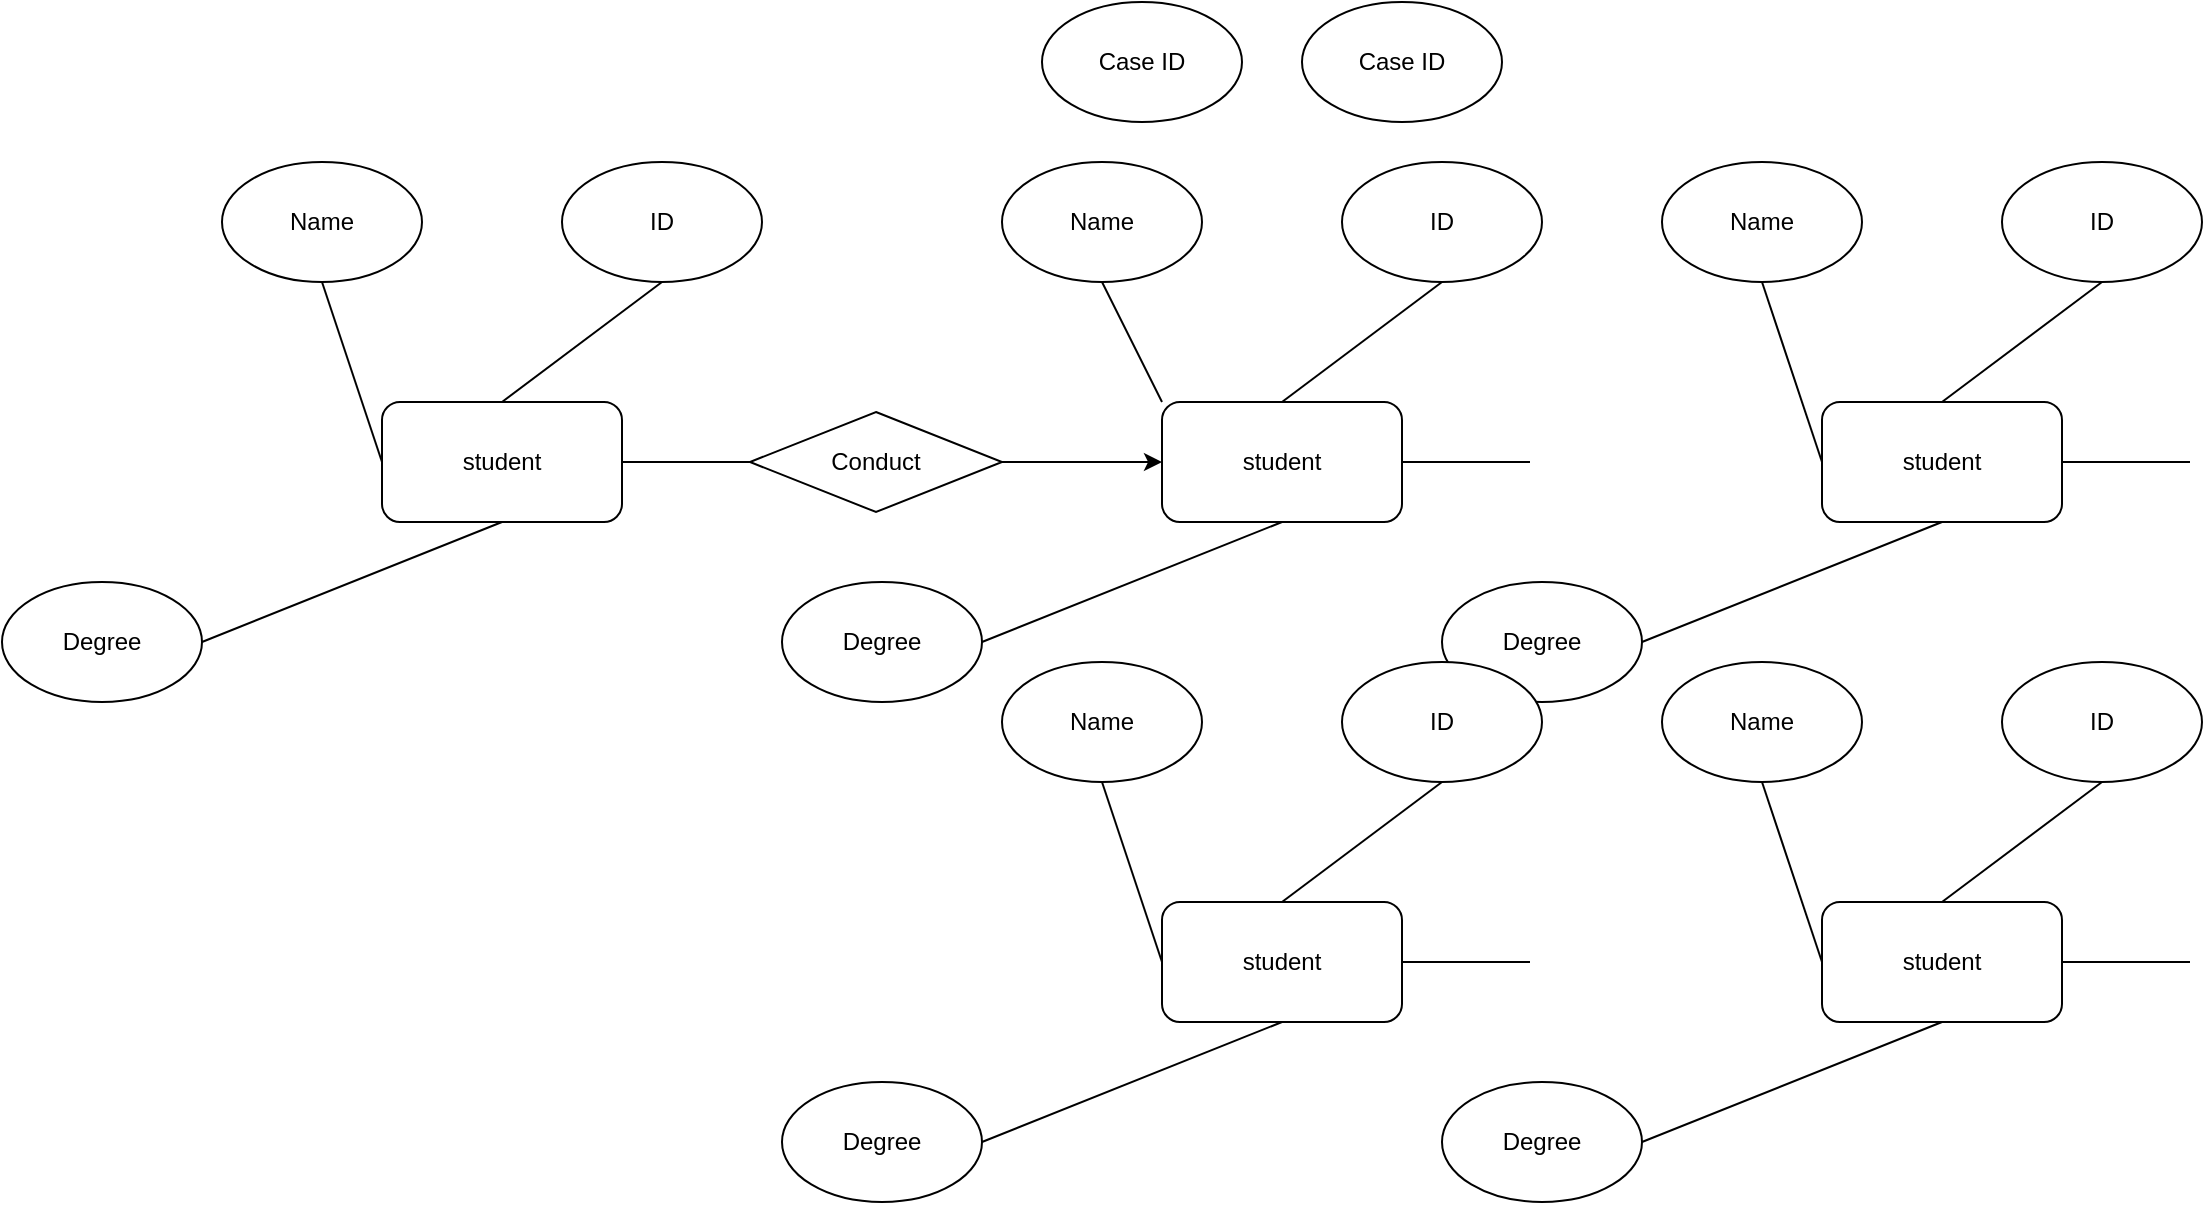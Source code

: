 <mxfile version="17.4.4" type="github">
  <diagram id="PW25xMCEWlc-aoezkBr4" name="Page-1">
    <mxGraphModel dx="835" dy="506" grid="1" gridSize="10" guides="1" tooltips="1" connect="1" arrows="1" fold="1" page="1" pageScale="1" pageWidth="827" pageHeight="1169" math="0" shadow="0">
      <root>
        <mxCell id="0" />
        <mxCell id="1" parent="0" />
        <mxCell id="VFLTr_RveI08RQdQY755-1" value="student" style="rounded=1;whiteSpace=wrap;html=1;strokeColor=#000000;" vertex="1" parent="1">
          <mxGeometry x="230" y="260" width="120" height="60" as="geometry" />
        </mxCell>
        <mxCell id="VFLTr_RveI08RQdQY755-2" value="Name" style="ellipse;whiteSpace=wrap;html=1;strokeColor=#000000;" vertex="1" parent="1">
          <mxGeometry x="150" y="140" width="100" height="60" as="geometry" />
        </mxCell>
        <mxCell id="VFLTr_RveI08RQdQY755-3" value="" style="endArrow=none;html=1;rounded=0;entryX=0.5;entryY=1;entryDx=0;entryDy=0;exitX=0;exitY=0.5;exitDx=0;exitDy=0;" edge="1" parent="1" source="VFLTr_RveI08RQdQY755-1" target="VFLTr_RveI08RQdQY755-2">
          <mxGeometry width="50" height="50" relative="1" as="geometry">
            <mxPoint x="200" y="260" as="sourcePoint" />
            <mxPoint x="250" y="210" as="targetPoint" />
          </mxGeometry>
        </mxCell>
        <mxCell id="VFLTr_RveI08RQdQY755-4" value="ID" style="ellipse;whiteSpace=wrap;html=1;strokeColor=#000000;" vertex="1" parent="1">
          <mxGeometry x="320" y="140" width="100" height="60" as="geometry" />
        </mxCell>
        <mxCell id="VFLTr_RveI08RQdQY755-5" value="" style="endArrow=none;html=1;rounded=0;entryX=0.5;entryY=1;entryDx=0;entryDy=0;exitX=0.5;exitY=0;exitDx=0;exitDy=0;" edge="1" parent="1" target="VFLTr_RveI08RQdQY755-4" source="VFLTr_RveI08RQdQY755-1">
          <mxGeometry width="50" height="50" relative="1" as="geometry">
            <mxPoint x="460" y="260" as="sourcePoint" />
            <mxPoint x="420" y="210" as="targetPoint" />
          </mxGeometry>
        </mxCell>
        <mxCell id="VFLTr_RveI08RQdQY755-7" value="Degree" style="ellipse;whiteSpace=wrap;html=1;strokeColor=#000000;" vertex="1" parent="1">
          <mxGeometry x="40" y="350" width="100" height="60" as="geometry" />
        </mxCell>
        <mxCell id="VFLTr_RveI08RQdQY755-9" value="" style="endArrow=none;html=1;rounded=0;exitX=1;exitY=0.5;exitDx=0;exitDy=0;entryX=0.5;entryY=1;entryDx=0;entryDy=0;" edge="1" parent="1" source="VFLTr_RveI08RQdQY755-7" target="VFLTr_RveI08RQdQY755-1">
          <mxGeometry width="50" height="50" relative="1" as="geometry">
            <mxPoint x="390" y="330" as="sourcePoint" />
            <mxPoint x="440" y="280" as="targetPoint" />
          </mxGeometry>
        </mxCell>
        <mxCell id="VFLTr_RveI08RQdQY755-46" value="" style="edgeStyle=orthogonalEdgeStyle;rounded=0;orthogonalLoop=1;jettySize=auto;html=1;" edge="1" parent="1" source="VFLTr_RveI08RQdQY755-10" target="VFLTr_RveI08RQdQY755-14">
          <mxGeometry relative="1" as="geometry" />
        </mxCell>
        <mxCell id="VFLTr_RveI08RQdQY755-10" value="Conduct&lt;br&gt;" style="rhombus;whiteSpace=wrap;html=1;strokeColor=#000000;" vertex="1" parent="1">
          <mxGeometry x="414" y="265" width="126" height="50" as="geometry" />
        </mxCell>
        <mxCell id="VFLTr_RveI08RQdQY755-12" value="" style="endArrow=none;html=1;rounded=0;" edge="1" parent="1" target="VFLTr_RveI08RQdQY755-10">
          <mxGeometry width="50" height="50" relative="1" as="geometry">
            <mxPoint x="350" y="290" as="sourcePoint" />
            <mxPoint x="400" y="240" as="targetPoint" />
          </mxGeometry>
        </mxCell>
        <mxCell id="VFLTr_RveI08RQdQY755-14" value="student" style="rounded=1;whiteSpace=wrap;html=1;strokeColor=#000000;" vertex="1" parent="1">
          <mxGeometry x="620" y="260" width="120" height="60" as="geometry" />
        </mxCell>
        <mxCell id="VFLTr_RveI08RQdQY755-15" value="Name" style="ellipse;whiteSpace=wrap;html=1;strokeColor=#000000;" vertex="1" parent="1">
          <mxGeometry x="540" y="140" width="100" height="60" as="geometry" />
        </mxCell>
        <mxCell id="VFLTr_RveI08RQdQY755-16" value="" style="endArrow=none;html=1;rounded=0;entryX=0.5;entryY=1;entryDx=0;entryDy=0;exitX=0;exitY=0;exitDx=0;exitDy=0;" edge="1" parent="1" source="VFLTr_RveI08RQdQY755-14" target="VFLTr_RveI08RQdQY755-15">
          <mxGeometry width="50" height="50" relative="1" as="geometry">
            <mxPoint x="590" y="260" as="sourcePoint" />
            <mxPoint x="640" y="210" as="targetPoint" />
          </mxGeometry>
        </mxCell>
        <mxCell id="VFLTr_RveI08RQdQY755-17" value="ID" style="ellipse;whiteSpace=wrap;html=1;strokeColor=#000000;" vertex="1" parent="1">
          <mxGeometry x="710" y="140" width="100" height="60" as="geometry" />
        </mxCell>
        <mxCell id="VFLTr_RveI08RQdQY755-18" value="" style="endArrow=none;html=1;rounded=0;entryX=0.5;entryY=1;entryDx=0;entryDy=0;exitX=0.5;exitY=0;exitDx=0;exitDy=0;" edge="1" parent="1" source="VFLTr_RveI08RQdQY755-14" target="VFLTr_RveI08RQdQY755-17">
          <mxGeometry width="50" height="50" relative="1" as="geometry">
            <mxPoint x="850" y="260" as="sourcePoint" />
            <mxPoint x="810" y="210" as="targetPoint" />
          </mxGeometry>
        </mxCell>
        <mxCell id="VFLTr_RveI08RQdQY755-19" value="Degree" style="ellipse;whiteSpace=wrap;html=1;strokeColor=#000000;" vertex="1" parent="1">
          <mxGeometry x="430" y="350" width="100" height="60" as="geometry" />
        </mxCell>
        <mxCell id="VFLTr_RveI08RQdQY755-20" value="" style="endArrow=none;html=1;rounded=0;exitX=1;exitY=0.5;exitDx=0;exitDy=0;entryX=0.5;entryY=1;entryDx=0;entryDy=0;" edge="1" parent="1" source="VFLTr_RveI08RQdQY755-19" target="VFLTr_RveI08RQdQY755-14">
          <mxGeometry width="50" height="50" relative="1" as="geometry">
            <mxPoint x="780" y="330" as="sourcePoint" />
            <mxPoint x="830" y="280" as="targetPoint" />
          </mxGeometry>
        </mxCell>
        <mxCell id="VFLTr_RveI08RQdQY755-21" value="" style="endArrow=none;html=1;rounded=0;" edge="1" parent="1">
          <mxGeometry width="50" height="50" relative="1" as="geometry">
            <mxPoint x="740" y="290" as="sourcePoint" />
            <mxPoint x="804" y="290" as="targetPoint" />
          </mxGeometry>
        </mxCell>
        <mxCell id="VFLTr_RveI08RQdQY755-22" value="student" style="rounded=1;whiteSpace=wrap;html=1;strokeColor=#000000;" vertex="1" parent="1">
          <mxGeometry x="950" y="260" width="120" height="60" as="geometry" />
        </mxCell>
        <mxCell id="VFLTr_RveI08RQdQY755-23" value="Name" style="ellipse;whiteSpace=wrap;html=1;strokeColor=#000000;" vertex="1" parent="1">
          <mxGeometry x="870" y="140" width="100" height="60" as="geometry" />
        </mxCell>
        <mxCell id="VFLTr_RveI08RQdQY755-24" value="" style="endArrow=none;html=1;rounded=0;entryX=0.5;entryY=1;entryDx=0;entryDy=0;exitX=0;exitY=0.5;exitDx=0;exitDy=0;" edge="1" parent="1" source="VFLTr_RveI08RQdQY755-22" target="VFLTr_RveI08RQdQY755-23">
          <mxGeometry width="50" height="50" relative="1" as="geometry">
            <mxPoint x="920" y="260" as="sourcePoint" />
            <mxPoint x="970" y="210" as="targetPoint" />
          </mxGeometry>
        </mxCell>
        <mxCell id="VFLTr_RveI08RQdQY755-25" value="ID" style="ellipse;whiteSpace=wrap;html=1;strokeColor=#000000;" vertex="1" parent="1">
          <mxGeometry x="1040" y="140" width="100" height="60" as="geometry" />
        </mxCell>
        <mxCell id="VFLTr_RveI08RQdQY755-26" value="" style="endArrow=none;html=1;rounded=0;entryX=0.5;entryY=1;entryDx=0;entryDy=0;exitX=0.5;exitY=0;exitDx=0;exitDy=0;" edge="1" parent="1" source="VFLTr_RveI08RQdQY755-22" target="VFLTr_RveI08RQdQY755-25">
          <mxGeometry width="50" height="50" relative="1" as="geometry">
            <mxPoint x="1180" y="260" as="sourcePoint" />
            <mxPoint x="1140" y="210" as="targetPoint" />
          </mxGeometry>
        </mxCell>
        <mxCell id="VFLTr_RveI08RQdQY755-27" value="Degree" style="ellipse;whiteSpace=wrap;html=1;strokeColor=#000000;" vertex="1" parent="1">
          <mxGeometry x="760" y="350" width="100" height="60" as="geometry" />
        </mxCell>
        <mxCell id="VFLTr_RveI08RQdQY755-28" value="" style="endArrow=none;html=1;rounded=0;exitX=1;exitY=0.5;exitDx=0;exitDy=0;entryX=0.5;entryY=1;entryDx=0;entryDy=0;" edge="1" parent="1" source="VFLTr_RveI08RQdQY755-27" target="VFLTr_RveI08RQdQY755-22">
          <mxGeometry width="50" height="50" relative="1" as="geometry">
            <mxPoint x="1110" y="330" as="sourcePoint" />
            <mxPoint x="1160" y="280" as="targetPoint" />
          </mxGeometry>
        </mxCell>
        <mxCell id="VFLTr_RveI08RQdQY755-29" value="" style="endArrow=none;html=1;rounded=0;" edge="1" parent="1">
          <mxGeometry width="50" height="50" relative="1" as="geometry">
            <mxPoint x="1070" y="290" as="sourcePoint" />
            <mxPoint x="1134" y="290" as="targetPoint" />
          </mxGeometry>
        </mxCell>
        <mxCell id="VFLTr_RveI08RQdQY755-30" value="student" style="rounded=1;whiteSpace=wrap;html=1;strokeColor=#000000;" vertex="1" parent="1">
          <mxGeometry x="620" y="510" width="120" height="60" as="geometry" />
        </mxCell>
        <mxCell id="VFLTr_RveI08RQdQY755-31" value="Name" style="ellipse;whiteSpace=wrap;html=1;strokeColor=#000000;" vertex="1" parent="1">
          <mxGeometry x="540" y="390" width="100" height="60" as="geometry" />
        </mxCell>
        <mxCell id="VFLTr_RveI08RQdQY755-32" value="" style="endArrow=none;html=1;rounded=0;entryX=0.5;entryY=1;entryDx=0;entryDy=0;exitX=0;exitY=0.5;exitDx=0;exitDy=0;" edge="1" parent="1" source="VFLTr_RveI08RQdQY755-30" target="VFLTr_RveI08RQdQY755-31">
          <mxGeometry width="50" height="50" relative="1" as="geometry">
            <mxPoint x="590" y="510" as="sourcePoint" />
            <mxPoint x="640" y="460" as="targetPoint" />
          </mxGeometry>
        </mxCell>
        <mxCell id="VFLTr_RveI08RQdQY755-33" value="ID" style="ellipse;whiteSpace=wrap;html=1;strokeColor=#000000;" vertex="1" parent="1">
          <mxGeometry x="710" y="390" width="100" height="60" as="geometry" />
        </mxCell>
        <mxCell id="VFLTr_RveI08RQdQY755-34" value="" style="endArrow=none;html=1;rounded=0;entryX=0.5;entryY=1;entryDx=0;entryDy=0;exitX=0.5;exitY=0;exitDx=0;exitDy=0;" edge="1" parent="1" source="VFLTr_RveI08RQdQY755-30" target="VFLTr_RveI08RQdQY755-33">
          <mxGeometry width="50" height="50" relative="1" as="geometry">
            <mxPoint x="850" y="510" as="sourcePoint" />
            <mxPoint x="810" y="460" as="targetPoint" />
          </mxGeometry>
        </mxCell>
        <mxCell id="VFLTr_RveI08RQdQY755-35" value="Degree" style="ellipse;whiteSpace=wrap;html=1;strokeColor=#000000;" vertex="1" parent="1">
          <mxGeometry x="430" y="600" width="100" height="60" as="geometry" />
        </mxCell>
        <mxCell id="VFLTr_RveI08RQdQY755-36" value="" style="endArrow=none;html=1;rounded=0;exitX=1;exitY=0.5;exitDx=0;exitDy=0;entryX=0.5;entryY=1;entryDx=0;entryDy=0;" edge="1" parent="1" source="VFLTr_RveI08RQdQY755-35" target="VFLTr_RveI08RQdQY755-30">
          <mxGeometry width="50" height="50" relative="1" as="geometry">
            <mxPoint x="780" y="580" as="sourcePoint" />
            <mxPoint x="830" y="530" as="targetPoint" />
          </mxGeometry>
        </mxCell>
        <mxCell id="VFLTr_RveI08RQdQY755-37" value="" style="endArrow=none;html=1;rounded=0;" edge="1" parent="1">
          <mxGeometry width="50" height="50" relative="1" as="geometry">
            <mxPoint x="740" y="540" as="sourcePoint" />
            <mxPoint x="804" y="540" as="targetPoint" />
          </mxGeometry>
        </mxCell>
        <mxCell id="VFLTr_RveI08RQdQY755-38" value="student" style="rounded=1;whiteSpace=wrap;html=1;strokeColor=#000000;" vertex="1" parent="1">
          <mxGeometry x="950" y="510" width="120" height="60" as="geometry" />
        </mxCell>
        <mxCell id="VFLTr_RveI08RQdQY755-39" value="Name" style="ellipse;whiteSpace=wrap;html=1;strokeColor=#000000;" vertex="1" parent="1">
          <mxGeometry x="870" y="390" width="100" height="60" as="geometry" />
        </mxCell>
        <mxCell id="VFLTr_RveI08RQdQY755-40" value="" style="endArrow=none;html=1;rounded=0;entryX=0.5;entryY=1;entryDx=0;entryDy=0;exitX=0;exitY=0.5;exitDx=0;exitDy=0;" edge="1" parent="1" source="VFLTr_RveI08RQdQY755-38" target="VFLTr_RveI08RQdQY755-39">
          <mxGeometry width="50" height="50" relative="1" as="geometry">
            <mxPoint x="920" y="510" as="sourcePoint" />
            <mxPoint x="970" y="460" as="targetPoint" />
          </mxGeometry>
        </mxCell>
        <mxCell id="VFLTr_RveI08RQdQY755-41" value="ID" style="ellipse;whiteSpace=wrap;html=1;strokeColor=#000000;" vertex="1" parent="1">
          <mxGeometry x="1040" y="390" width="100" height="60" as="geometry" />
        </mxCell>
        <mxCell id="VFLTr_RveI08RQdQY755-42" value="" style="endArrow=none;html=1;rounded=0;entryX=0.5;entryY=1;entryDx=0;entryDy=0;exitX=0.5;exitY=0;exitDx=0;exitDy=0;" edge="1" parent="1" source="VFLTr_RveI08RQdQY755-38" target="VFLTr_RveI08RQdQY755-41">
          <mxGeometry width="50" height="50" relative="1" as="geometry">
            <mxPoint x="1180" y="510" as="sourcePoint" />
            <mxPoint x="1140" y="460" as="targetPoint" />
          </mxGeometry>
        </mxCell>
        <mxCell id="VFLTr_RveI08RQdQY755-43" value="Degree" style="ellipse;whiteSpace=wrap;html=1;strokeColor=#000000;" vertex="1" parent="1">
          <mxGeometry x="760" y="600" width="100" height="60" as="geometry" />
        </mxCell>
        <mxCell id="VFLTr_RveI08RQdQY755-44" value="" style="endArrow=none;html=1;rounded=0;exitX=1;exitY=0.5;exitDx=0;exitDy=0;entryX=0.5;entryY=1;entryDx=0;entryDy=0;" edge="1" parent="1" source="VFLTr_RveI08RQdQY755-43" target="VFLTr_RveI08RQdQY755-38">
          <mxGeometry width="50" height="50" relative="1" as="geometry">
            <mxPoint x="1110" y="580" as="sourcePoint" />
            <mxPoint x="1160" y="530" as="targetPoint" />
          </mxGeometry>
        </mxCell>
        <mxCell id="VFLTr_RveI08RQdQY755-45" value="" style="endArrow=none;html=1;rounded=0;" edge="1" parent="1">
          <mxGeometry width="50" height="50" relative="1" as="geometry">
            <mxPoint x="1070" y="540" as="sourcePoint" />
            <mxPoint x="1134" y="540" as="targetPoint" />
          </mxGeometry>
        </mxCell>
        <mxCell id="VFLTr_RveI08RQdQY755-47" value="Case ID" style="ellipse;whiteSpace=wrap;html=1;strokeColor=#000000;" vertex="1" parent="1">
          <mxGeometry x="560" y="60" width="100" height="60" as="geometry" />
        </mxCell>
        <mxCell id="VFLTr_RveI08RQdQY755-48" value="Case ID" style="ellipse;whiteSpace=wrap;html=1;strokeColor=#000000;" vertex="1" parent="1">
          <mxGeometry x="690" y="60" width="100" height="60" as="geometry" />
        </mxCell>
      </root>
    </mxGraphModel>
  </diagram>
</mxfile>

